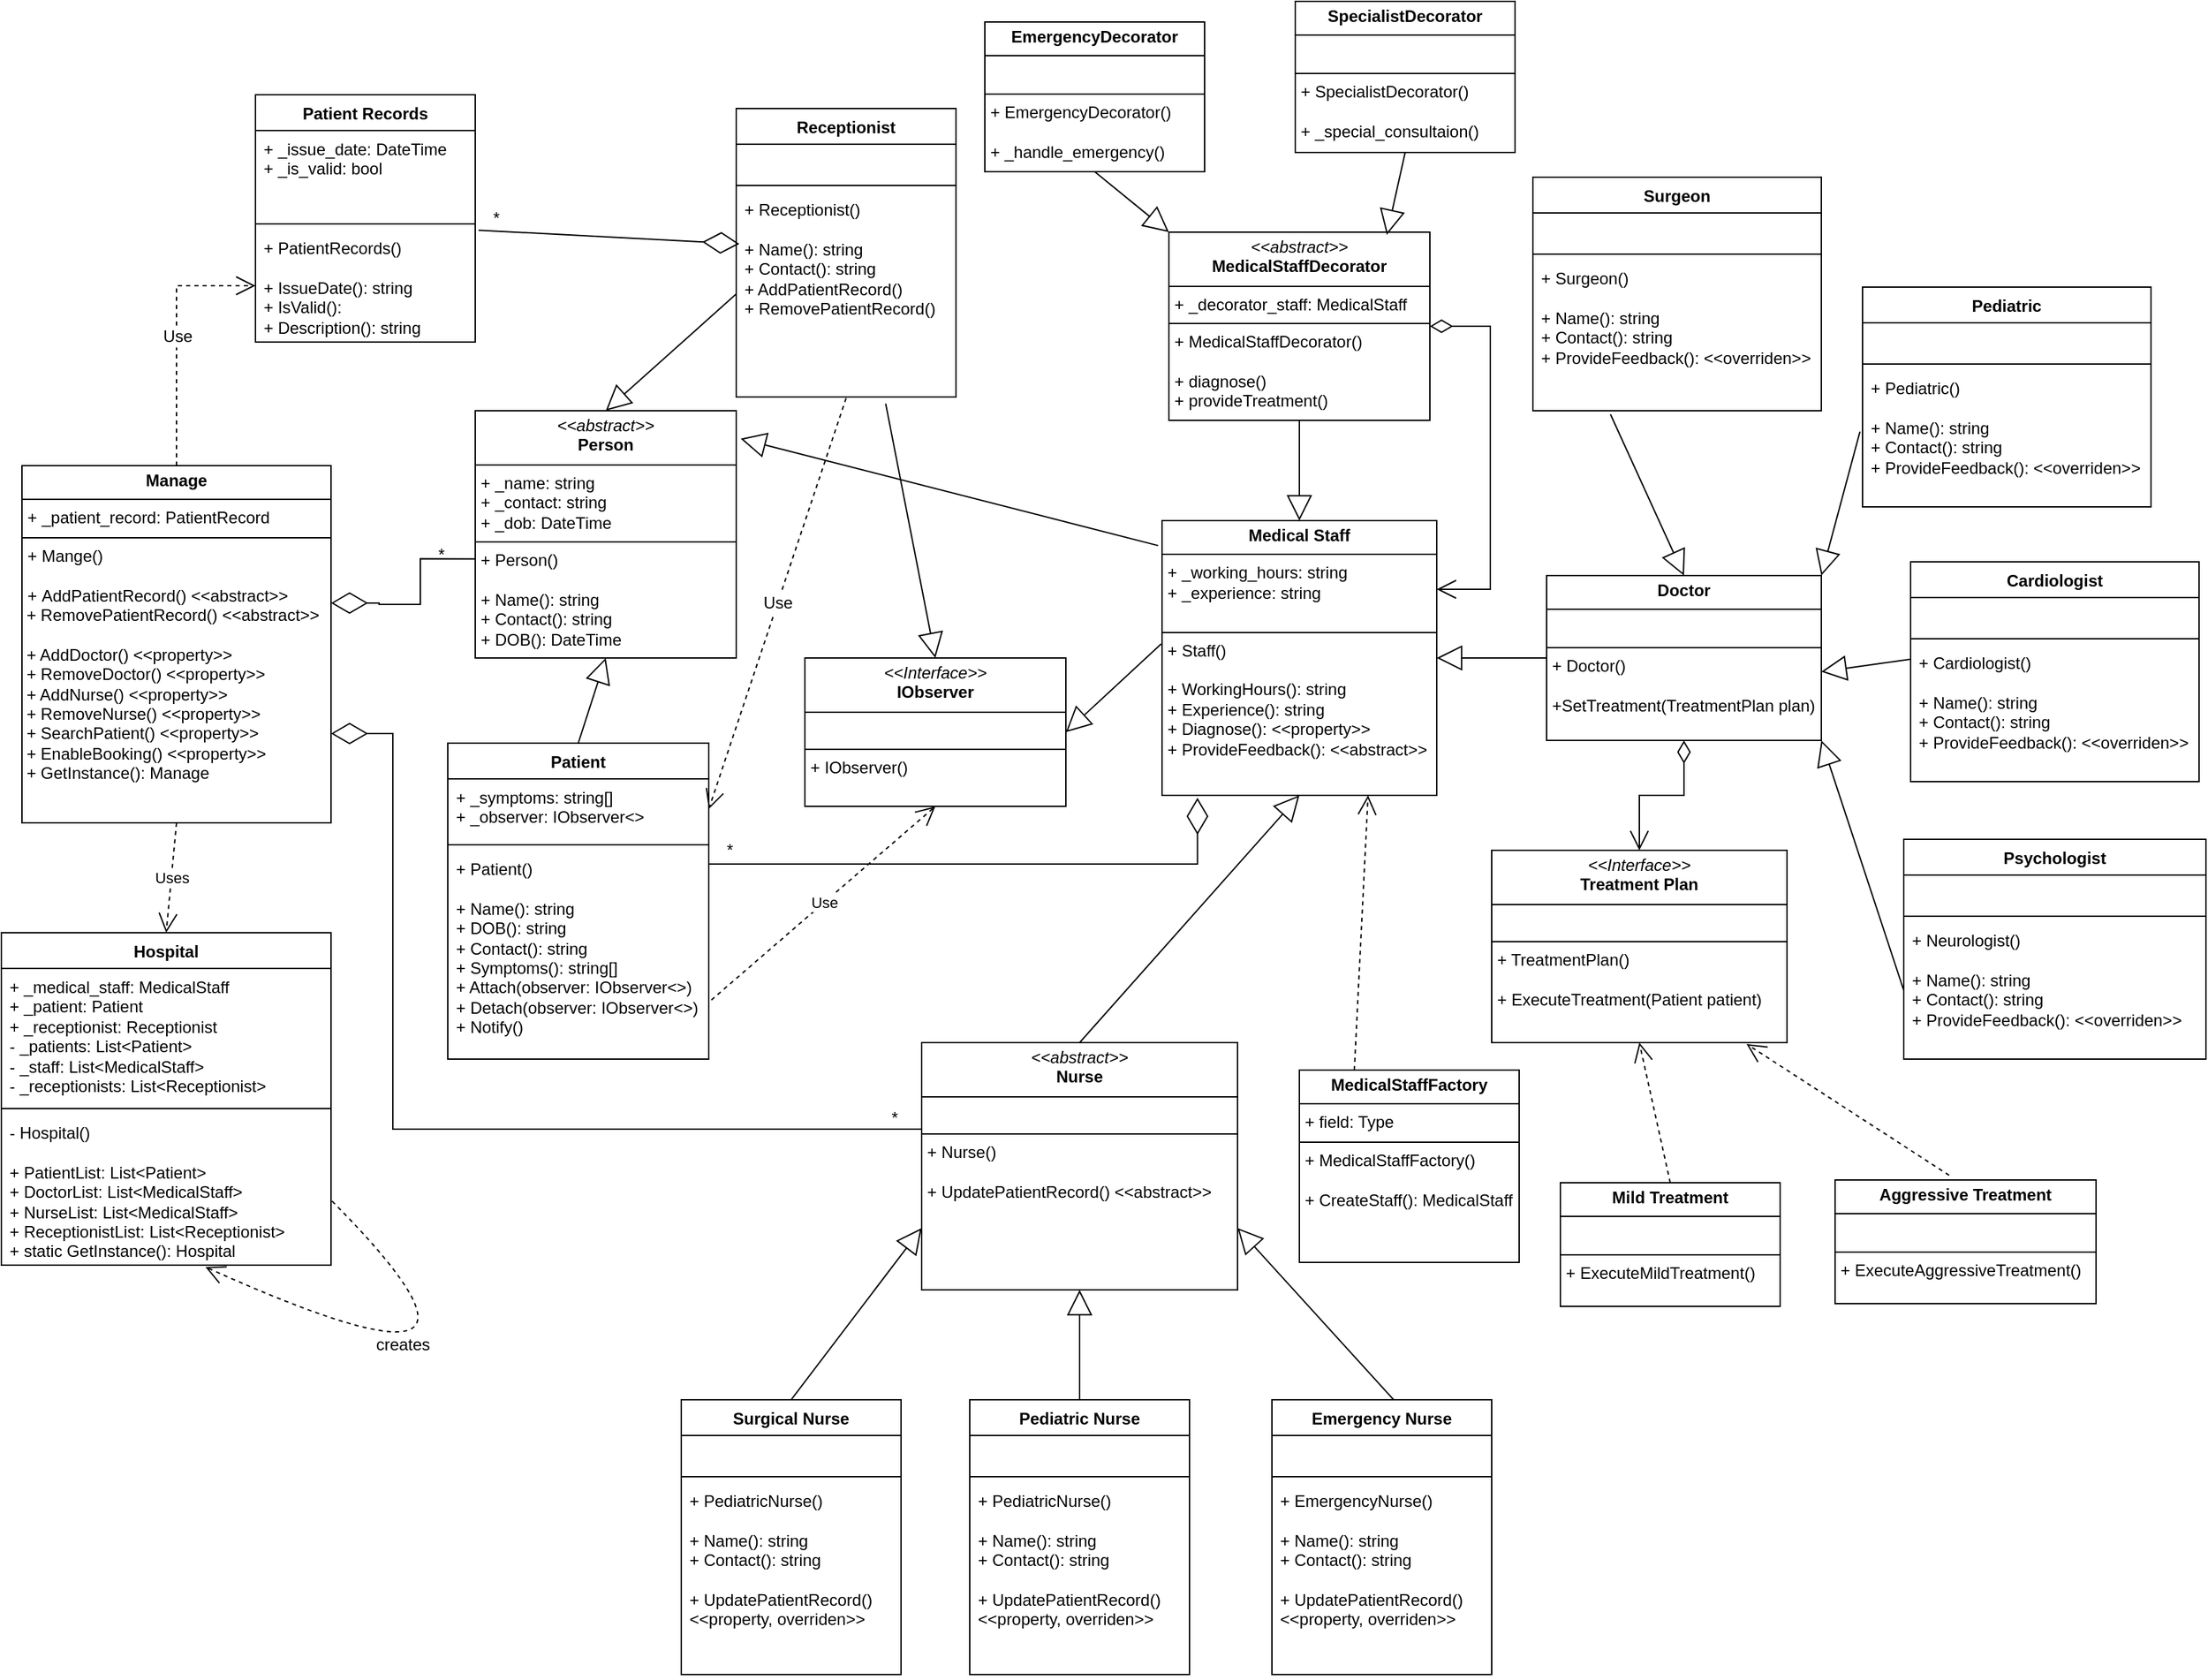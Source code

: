 <mxfile version="24.7.17">
  <diagram name="Page-1" id="SH4aOCs8AVV51hkEPGGO">
    <mxGraphModel dx="1244" dy="1713" grid="0" gridSize="10" guides="1" tooltips="1" connect="1" arrows="1" fold="1" page="0" pageScale="1" pageWidth="850" pageHeight="1100" math="0" shadow="0">
      <root>
        <mxCell id="0" />
        <mxCell id="1" parent="0" />
        <mxCell id="1B3UPVqHrWTE6xysACbM-1" value="Hospital&lt;div&gt;&lt;br&gt;&lt;/div&gt;" style="swimlane;fontStyle=1;align=center;verticalAlign=top;childLayout=stackLayout;horizontal=1;startSize=26;horizontalStack=0;resizeParent=1;resizeParentMax=0;resizeLast=0;collapsible=1;marginBottom=0;whiteSpace=wrap;html=1;" parent="1" vertex="1">
          <mxGeometry x="345" y="610" width="240" height="242" as="geometry" />
        </mxCell>
        <mxCell id="1B3UPVqHrWTE6xysACbM-2" value="+ _medical_staff: MedicalStaff&lt;div&gt;+ _patient: Patient&lt;/div&gt;&lt;div&gt;+ _receptionist: Receptionist&lt;/div&gt;&lt;div&gt;- _patients: List&amp;lt;Patient&amp;gt;&lt;/div&gt;&lt;div&gt;- _staff: List&amp;lt;MedicalStaff&amp;gt;&lt;/div&gt;&lt;div&gt;- _receptionists: List&amp;lt;Receptionist&amp;gt;&lt;/div&gt;" style="text;strokeColor=none;fillColor=none;align=left;verticalAlign=top;spacingLeft=4;spacingRight=4;overflow=hidden;rotatable=0;points=[[0,0.5],[1,0.5]];portConstraint=eastwest;whiteSpace=wrap;html=1;" parent="1B3UPVqHrWTE6xysACbM-1" vertex="1">
          <mxGeometry y="26" width="240" height="98" as="geometry" />
        </mxCell>
        <mxCell id="1B3UPVqHrWTE6xysACbM-3" value="" style="line;strokeWidth=1;fillColor=none;align=left;verticalAlign=middle;spacingTop=-1;spacingLeft=3;spacingRight=3;rotatable=0;labelPosition=right;points=[];portConstraint=eastwest;strokeColor=inherit;" parent="1B3UPVqHrWTE6xysACbM-1" vertex="1">
          <mxGeometry y="124" width="240" height="8" as="geometry" />
        </mxCell>
        <mxCell id="1B3UPVqHrWTE6xysACbM-4" value="- Hospital()&lt;div&gt;&lt;br&gt;&lt;/div&gt;&lt;div&gt;+ PatientList: List&amp;lt;Patient&amp;gt;&lt;/div&gt;&lt;div&gt;+ DoctorList: List&amp;lt;&lt;span style=&quot;background-color: initial;&quot;&gt;MedicalStaff&lt;/span&gt;&lt;span style=&quot;background-color: initial;&quot;&gt;&amp;gt;&lt;/span&gt;&lt;/div&gt;&lt;div&gt;+ NurseList: List&amp;lt;&lt;span style=&quot;background-color: initial;&quot;&gt;MedicalStaff&lt;/span&gt;&lt;span style=&quot;background-color: initial;&quot;&gt;&amp;gt;&lt;/span&gt;&lt;/div&gt;&lt;div&gt;+ ReceptionistList: List&amp;lt;Receptionist&amp;gt;&lt;/div&gt;&lt;div&gt;+ static GetInstance(): Hospital&lt;/div&gt;&lt;div&gt;&lt;br&gt;&lt;/div&gt;" style="text;strokeColor=none;fillColor=none;align=left;verticalAlign=top;spacingLeft=4;spacingRight=4;overflow=hidden;rotatable=0;points=[[0,0.5],[1,0.5]];portConstraint=eastwest;whiteSpace=wrap;html=1;" parent="1B3UPVqHrWTE6xysACbM-1" vertex="1">
          <mxGeometry y="132" width="240" height="110" as="geometry" />
        </mxCell>
        <mxCell id="Q2a9u5xCZ53VrSGlW7ZZ-12" value="" style="endArrow=open;endSize=12;dashed=1;html=1;rounded=0;exitX=1.003;exitY=0.576;exitDx=0;exitDy=0;exitPerimeter=0;entryX=0.619;entryY=1.012;entryDx=0;entryDy=0;entryPerimeter=0;edgeStyle=orthogonalEdgeStyle;curved=1;" edge="1" parent="1B3UPVqHrWTE6xysACbM-1" source="1B3UPVqHrWTE6xysACbM-4" target="1B3UPVqHrWTE6xysACbM-4">
          <mxGeometry width="160" relative="1" as="geometry">
            <mxPoint x="147" y="140" as="sourcePoint" />
            <mxPoint x="307" y="140" as="targetPoint" />
            <Array as="points">
              <mxPoint x="401" y="357" />
            </Array>
          </mxGeometry>
        </mxCell>
        <mxCell id="1B3UPVqHrWTE6xysACbM-5" value="Patient" style="swimlane;fontStyle=1;align=center;verticalAlign=top;childLayout=stackLayout;horizontal=1;startSize=26;horizontalStack=0;resizeParent=1;resizeParentMax=0;resizeLast=0;collapsible=1;marginBottom=0;whiteSpace=wrap;html=1;" parent="1" vertex="1">
          <mxGeometry x="670" y="472" width="190" height="230" as="geometry" />
        </mxCell>
        <mxCell id="1B3UPVqHrWTE6xysACbM-6" value="+ _symptoms: string[]&lt;div&gt;+ _observer: IObserver&amp;lt;&amp;gt;&lt;/div&gt;" style="text;strokeColor=none;fillColor=none;align=left;verticalAlign=top;spacingLeft=4;spacingRight=4;overflow=hidden;rotatable=0;points=[[0,0.5],[1,0.5]];portConstraint=eastwest;whiteSpace=wrap;html=1;" parent="1B3UPVqHrWTE6xysACbM-5" vertex="1">
          <mxGeometry y="26" width="190" height="44" as="geometry" />
        </mxCell>
        <mxCell id="1B3UPVqHrWTE6xysACbM-7" value="" style="line;strokeWidth=1;fillColor=none;align=left;verticalAlign=middle;spacingTop=-1;spacingLeft=3;spacingRight=3;rotatable=0;labelPosition=right;points=[];portConstraint=eastwest;strokeColor=inherit;" parent="1B3UPVqHrWTE6xysACbM-5" vertex="1">
          <mxGeometry y="70" width="190" height="8" as="geometry" />
        </mxCell>
        <mxCell id="1B3UPVqHrWTE6xysACbM-8" value="+ Patient()&lt;div&gt;&lt;br&gt;&lt;/div&gt;&lt;div&gt;+ Name(): string&lt;/div&gt;&lt;div&gt;+ DOB(): string&lt;/div&gt;&lt;div&gt;+ Contact(): string&lt;/div&gt;&lt;div&gt;+ Symptoms(): string[]&lt;/div&gt;&lt;div&gt;+ Attach(observer: IObserver&amp;lt;&amp;gt;)&lt;/div&gt;&lt;div&gt;+ Detach(observer: IObserver&amp;lt;&amp;gt;)&lt;/div&gt;&lt;div&gt;+ Notify()&lt;/div&gt;" style="text;strokeColor=none;fillColor=none;align=left;verticalAlign=top;spacingLeft=4;spacingRight=4;overflow=hidden;rotatable=0;points=[[0,0.5],[1,0.5]];portConstraint=eastwest;whiteSpace=wrap;html=1;" parent="1B3UPVqHrWTE6xysACbM-5" vertex="1">
          <mxGeometry y="78" width="190" height="152" as="geometry" />
        </mxCell>
        <mxCell id="1B3UPVqHrWTE6xysACbM-9" value="Psychologist" style="swimlane;fontStyle=1;align=center;verticalAlign=top;childLayout=stackLayout;horizontal=1;startSize=26;horizontalStack=0;resizeParent=1;resizeParentMax=0;resizeLast=0;collapsible=1;marginBottom=0;whiteSpace=wrap;html=1;" parent="1" vertex="1">
          <mxGeometry x="1730" y="542" width="220" height="160" as="geometry" />
        </mxCell>
        <mxCell id="1B3UPVqHrWTE6xysACbM-10" value="&amp;nbsp;" style="text;strokeColor=none;fillColor=none;align=left;verticalAlign=top;spacingLeft=4;spacingRight=4;overflow=hidden;rotatable=0;points=[[0,0.5],[1,0.5]];portConstraint=eastwest;whiteSpace=wrap;html=1;" parent="1B3UPVqHrWTE6xysACbM-9" vertex="1">
          <mxGeometry y="26" width="220" height="26" as="geometry" />
        </mxCell>
        <mxCell id="1B3UPVqHrWTE6xysACbM-11" value="" style="line;strokeWidth=1;fillColor=none;align=left;verticalAlign=middle;spacingTop=-1;spacingLeft=3;spacingRight=3;rotatable=0;labelPosition=right;points=[];portConstraint=eastwest;strokeColor=inherit;" parent="1B3UPVqHrWTE6xysACbM-9" vertex="1">
          <mxGeometry y="52" width="220" height="8" as="geometry" />
        </mxCell>
        <mxCell id="1B3UPVqHrWTE6xysACbM-12" value="+ Neurologist()&lt;div&gt;&lt;br&gt;&lt;div&gt;+ Name(): string&lt;/div&gt;&lt;div&gt;+ Contact(): string&lt;/div&gt;&lt;div&gt;&lt;div&gt;&lt;span style=&quot;background-color: initial;&quot;&gt;+ ProvideFeedback(): &amp;lt;&amp;lt;overriden&amp;gt;&amp;gt;&lt;/span&gt;&lt;/div&gt;&lt;/div&gt;&lt;/div&gt;" style="text;strokeColor=none;fillColor=none;align=left;verticalAlign=top;spacingLeft=4;spacingRight=4;overflow=hidden;rotatable=0;points=[[0,0.5],[1,0.5]];portConstraint=eastwest;whiteSpace=wrap;html=1;" parent="1B3UPVqHrWTE6xysACbM-9" vertex="1">
          <mxGeometry y="60" width="220" height="100" as="geometry" />
        </mxCell>
        <mxCell id="1B3UPVqHrWTE6xysACbM-13" value="Surgeon" style="swimlane;fontStyle=1;align=center;verticalAlign=top;childLayout=stackLayout;horizontal=1;startSize=26;horizontalStack=0;resizeParent=1;resizeParentMax=0;resizeLast=0;collapsible=1;marginBottom=0;whiteSpace=wrap;html=1;" parent="1" vertex="1">
          <mxGeometry x="1460" y="60" width="210" height="170" as="geometry" />
        </mxCell>
        <mxCell id="1B3UPVqHrWTE6xysACbM-14" value="&amp;nbsp;" style="text;strokeColor=none;fillColor=none;align=left;verticalAlign=top;spacingLeft=4;spacingRight=4;overflow=hidden;rotatable=0;points=[[0,0.5],[1,0.5]];portConstraint=eastwest;whiteSpace=wrap;html=1;" parent="1B3UPVqHrWTE6xysACbM-13" vertex="1">
          <mxGeometry y="26" width="210" height="26" as="geometry" />
        </mxCell>
        <mxCell id="1B3UPVqHrWTE6xysACbM-15" value="" style="line;strokeWidth=1;fillColor=none;align=left;verticalAlign=middle;spacingTop=-1;spacingLeft=3;spacingRight=3;rotatable=0;labelPosition=right;points=[];portConstraint=eastwest;strokeColor=inherit;" parent="1B3UPVqHrWTE6xysACbM-13" vertex="1">
          <mxGeometry y="52" width="210" height="8" as="geometry" />
        </mxCell>
        <mxCell id="1B3UPVqHrWTE6xysACbM-16" value="+ Surgeon()&lt;div&gt;&lt;br&gt;&lt;div&gt;+ Name(): string&lt;/div&gt;&lt;div&gt;+ Contact(): string&lt;/div&gt;&lt;div&gt;&lt;span style=&quot;background-color: initial;&quot;&gt;+ ProvideFeedback(): &amp;lt;&amp;lt;overriden&amp;gt;&amp;gt;&lt;/span&gt;&lt;br&gt;&lt;/div&gt;&lt;/div&gt;" style="text;strokeColor=none;fillColor=none;align=left;verticalAlign=top;spacingLeft=4;spacingRight=4;overflow=hidden;rotatable=0;points=[[0,0.5],[1,0.5]];portConstraint=eastwest;whiteSpace=wrap;html=1;" parent="1B3UPVqHrWTE6xysACbM-13" vertex="1">
          <mxGeometry y="60" width="210" height="110" as="geometry" />
        </mxCell>
        <mxCell id="1B3UPVqHrWTE6xysACbM-17" value="Surgical Nurse" style="swimlane;fontStyle=1;align=center;verticalAlign=top;childLayout=stackLayout;horizontal=1;startSize=26;horizontalStack=0;resizeParent=1;resizeParentMax=0;resizeLast=0;collapsible=1;marginBottom=0;whiteSpace=wrap;html=1;" parent="1" vertex="1">
          <mxGeometry x="840" y="950" width="160" height="200" as="geometry" />
        </mxCell>
        <mxCell id="1B3UPVqHrWTE6xysACbM-18" value="&amp;nbsp;" style="text;strokeColor=none;fillColor=none;align=left;verticalAlign=top;spacingLeft=4;spacingRight=4;overflow=hidden;rotatable=0;points=[[0,0.5],[1,0.5]];portConstraint=eastwest;whiteSpace=wrap;html=1;" parent="1B3UPVqHrWTE6xysACbM-17" vertex="1">
          <mxGeometry y="26" width="160" height="26" as="geometry" />
        </mxCell>
        <mxCell id="1B3UPVqHrWTE6xysACbM-19" value="" style="line;strokeWidth=1;fillColor=none;align=left;verticalAlign=middle;spacingTop=-1;spacingLeft=3;spacingRight=3;rotatable=0;labelPosition=right;points=[];portConstraint=eastwest;strokeColor=inherit;" parent="1B3UPVqHrWTE6xysACbM-17" vertex="1">
          <mxGeometry y="52" width="160" height="8" as="geometry" />
        </mxCell>
        <mxCell id="1B3UPVqHrWTE6xysACbM-20" value="+ PediatricNurse()&lt;div&gt;&lt;br&gt;&lt;/div&gt;&lt;div&gt;+ Name(): string&lt;/div&gt;&lt;div&gt;+ Contact(): string&lt;/div&gt;&lt;div&gt;&lt;br&gt;&lt;/div&gt;&lt;div&gt;&lt;span style=&quot;background-color: initial;&quot;&gt;+ UpdatePatientRecord() &amp;lt;&amp;lt;property, overriden&amp;gt;&amp;gt;&lt;/span&gt;&lt;/div&gt;" style="text;strokeColor=none;fillColor=none;align=left;verticalAlign=top;spacingLeft=4;spacingRight=4;overflow=hidden;rotatable=0;points=[[0,0.5],[1,0.5]];portConstraint=eastwest;whiteSpace=wrap;html=1;" parent="1B3UPVqHrWTE6xysACbM-17" vertex="1">
          <mxGeometry y="60" width="160" height="140" as="geometry" />
        </mxCell>
        <mxCell id="1B3UPVqHrWTE6xysACbM-21" value="Pediatric Nurse" style="swimlane;fontStyle=1;align=center;verticalAlign=top;childLayout=stackLayout;horizontal=1;startSize=26;horizontalStack=0;resizeParent=1;resizeParentMax=0;resizeLast=0;collapsible=1;marginBottom=0;whiteSpace=wrap;html=1;" parent="1" vertex="1">
          <mxGeometry x="1050" y="950" width="160" height="200" as="geometry" />
        </mxCell>
        <mxCell id="1B3UPVqHrWTE6xysACbM-22" value="&amp;nbsp;" style="text;strokeColor=none;fillColor=none;align=left;verticalAlign=top;spacingLeft=4;spacingRight=4;overflow=hidden;rotatable=0;points=[[0,0.5],[1,0.5]];portConstraint=eastwest;whiteSpace=wrap;html=1;" parent="1B3UPVqHrWTE6xysACbM-21" vertex="1">
          <mxGeometry y="26" width="160" height="26" as="geometry" />
        </mxCell>
        <mxCell id="1B3UPVqHrWTE6xysACbM-23" value="" style="line;strokeWidth=1;fillColor=none;align=left;verticalAlign=middle;spacingTop=-1;spacingLeft=3;spacingRight=3;rotatable=0;labelPosition=right;points=[];portConstraint=eastwest;strokeColor=inherit;" parent="1B3UPVqHrWTE6xysACbM-21" vertex="1">
          <mxGeometry y="52" width="160" height="8" as="geometry" />
        </mxCell>
        <mxCell id="1B3UPVqHrWTE6xysACbM-24" value="+ PediatricNurse()&lt;div&gt;&lt;br&gt;&lt;/div&gt;&lt;div&gt;+ Name(): string&lt;/div&gt;&lt;div&gt;+ Contact(): string&lt;/div&gt;&lt;div&gt;&lt;br&gt;&lt;/div&gt;&lt;div&gt;+ UpdatePatientRecord()&lt;/div&gt;&lt;div&gt;&amp;lt;&amp;lt;property&lt;span style=&quot;background-color: initial;&quot;&gt;, overriden&lt;/span&gt;&lt;span style=&quot;background-color: initial;&quot;&gt;&amp;gt;&amp;gt;&lt;/span&gt;&lt;/div&gt;" style="text;strokeColor=none;fillColor=none;align=left;verticalAlign=top;spacingLeft=4;spacingRight=4;overflow=hidden;rotatable=0;points=[[0,0.5],[1,0.5]];portConstraint=eastwest;whiteSpace=wrap;html=1;" parent="1B3UPVqHrWTE6xysACbM-21" vertex="1">
          <mxGeometry y="60" width="160" height="140" as="geometry" />
        </mxCell>
        <mxCell id="1B3UPVqHrWTE6xysACbM-25" value="Cardiologist" style="swimlane;fontStyle=1;align=center;verticalAlign=top;childLayout=stackLayout;horizontal=1;startSize=26;horizontalStack=0;resizeParent=1;resizeParentMax=0;resizeLast=0;collapsible=1;marginBottom=0;whiteSpace=wrap;html=1;" parent="1" vertex="1">
          <mxGeometry x="1735" y="340" width="210" height="160" as="geometry" />
        </mxCell>
        <mxCell id="1B3UPVqHrWTE6xysACbM-26" value="&amp;nbsp;" style="text;strokeColor=none;fillColor=none;align=left;verticalAlign=top;spacingLeft=4;spacingRight=4;overflow=hidden;rotatable=0;points=[[0,0.5],[1,0.5]];portConstraint=eastwest;whiteSpace=wrap;html=1;" parent="1B3UPVqHrWTE6xysACbM-25" vertex="1">
          <mxGeometry y="26" width="210" height="26" as="geometry" />
        </mxCell>
        <mxCell id="1B3UPVqHrWTE6xysACbM-27" value="" style="line;strokeWidth=1;fillColor=none;align=left;verticalAlign=middle;spacingTop=-1;spacingLeft=3;spacingRight=3;rotatable=0;labelPosition=right;points=[];portConstraint=eastwest;strokeColor=inherit;" parent="1B3UPVqHrWTE6xysACbM-25" vertex="1">
          <mxGeometry y="52" width="210" height="8" as="geometry" />
        </mxCell>
        <mxCell id="1B3UPVqHrWTE6xysACbM-28" value="+ Cardiologist()&lt;div&gt;&lt;br&gt;&lt;div&gt;+ Name(): string&lt;/div&gt;&lt;div&gt;+ Contact(): string&lt;/div&gt;&lt;div&gt;&lt;span style=&quot;background-color: initial;&quot;&gt;+ ProvideFeedback(): &amp;lt;&amp;lt;overriden&amp;gt;&amp;gt;&lt;/span&gt;&lt;br&gt;&lt;/div&gt;&lt;/div&gt;" style="text;strokeColor=none;fillColor=none;align=left;verticalAlign=top;spacingLeft=4;spacingRight=4;overflow=hidden;rotatable=0;points=[[0,0.5],[1,0.5]];portConstraint=eastwest;whiteSpace=wrap;html=1;" parent="1B3UPVqHrWTE6xysACbM-25" vertex="1">
          <mxGeometry y="60" width="210" height="100" as="geometry" />
        </mxCell>
        <mxCell id="1B3UPVqHrWTE6xysACbM-29" value="Receptionist" style="swimlane;fontStyle=1;align=center;verticalAlign=top;childLayout=stackLayout;horizontal=1;startSize=26;horizontalStack=0;resizeParent=1;resizeParentMax=0;resizeLast=0;collapsible=1;marginBottom=0;whiteSpace=wrap;html=1;" parent="1" vertex="1">
          <mxGeometry x="880" y="10" width="160" height="210" as="geometry" />
        </mxCell>
        <mxCell id="1B3UPVqHrWTE6xysACbM-30" value="&amp;nbsp;" style="text;strokeColor=none;fillColor=none;align=left;verticalAlign=top;spacingLeft=4;spacingRight=4;overflow=hidden;rotatable=0;points=[[0,0.5],[1,0.5]];portConstraint=eastwest;whiteSpace=wrap;html=1;" parent="1B3UPVqHrWTE6xysACbM-29" vertex="1">
          <mxGeometry y="26" width="160" height="26" as="geometry" />
        </mxCell>
        <mxCell id="1B3UPVqHrWTE6xysACbM-31" value="" style="line;strokeWidth=1;fillColor=none;align=left;verticalAlign=middle;spacingTop=-1;spacingLeft=3;spacingRight=3;rotatable=0;labelPosition=right;points=[];portConstraint=eastwest;strokeColor=inherit;" parent="1B3UPVqHrWTE6xysACbM-29" vertex="1">
          <mxGeometry y="52" width="160" height="8" as="geometry" />
        </mxCell>
        <mxCell id="1B3UPVqHrWTE6xysACbM-32" value="+ Receptionist()&lt;div&gt;&lt;br&gt;&lt;/div&gt;&lt;div&gt;+ Name(): string&lt;/div&gt;&lt;div&gt;+ Contact(): string&lt;/div&gt;&lt;div&gt;&lt;span style=&quot;background-color: initial;&quot;&gt;+ AddPatientRecord()&lt;/span&gt;&lt;br&gt;&lt;/div&gt;&lt;div&gt;+ RemovePatientRecord()&lt;/div&gt;" style="text;strokeColor=none;fillColor=none;align=left;verticalAlign=top;spacingLeft=4;spacingRight=4;overflow=hidden;rotatable=0;points=[[0,0.5],[1,0.5]];portConstraint=eastwest;whiteSpace=wrap;html=1;" parent="1B3UPVqHrWTE6xysACbM-29" vertex="1">
          <mxGeometry y="60" width="160" height="150" as="geometry" />
        </mxCell>
        <mxCell id="1B3UPVqHrWTE6xysACbM-33" value="Pediatric" style="swimlane;fontStyle=1;align=center;verticalAlign=top;childLayout=stackLayout;horizontal=1;startSize=26;horizontalStack=0;resizeParent=1;resizeParentMax=0;resizeLast=0;collapsible=1;marginBottom=0;whiteSpace=wrap;html=1;" parent="1" vertex="1">
          <mxGeometry x="1700" y="140" width="210" height="160" as="geometry" />
        </mxCell>
        <mxCell id="1B3UPVqHrWTE6xysACbM-34" value="&amp;nbsp;" style="text;strokeColor=none;fillColor=none;align=left;verticalAlign=top;spacingLeft=4;spacingRight=4;overflow=hidden;rotatable=0;points=[[0,0.5],[1,0.5]];portConstraint=eastwest;whiteSpace=wrap;html=1;" parent="1B3UPVqHrWTE6xysACbM-33" vertex="1">
          <mxGeometry y="26" width="210" height="26" as="geometry" />
        </mxCell>
        <mxCell id="1B3UPVqHrWTE6xysACbM-35" value="" style="line;strokeWidth=1;fillColor=none;align=left;verticalAlign=middle;spacingTop=-1;spacingLeft=3;spacingRight=3;rotatable=0;labelPosition=right;points=[];portConstraint=eastwest;strokeColor=inherit;" parent="1B3UPVqHrWTE6xysACbM-33" vertex="1">
          <mxGeometry y="52" width="210" height="8" as="geometry" />
        </mxCell>
        <mxCell id="1B3UPVqHrWTE6xysACbM-36" value="+ Pediatric()&lt;div&gt;&lt;br&gt;&lt;div&gt;+ Name(): string&lt;/div&gt;&lt;div&gt;+ Contact(): string&lt;/div&gt;&lt;div&gt;&lt;div&gt;&lt;span style=&quot;background-color: initial;&quot;&gt;+ ProvideFeedback(): &amp;lt;&amp;lt;overriden&amp;gt;&amp;gt;&lt;/span&gt;&lt;br&gt;&lt;/div&gt;&lt;/div&gt;&lt;/div&gt;" style="text;strokeColor=none;fillColor=none;align=left;verticalAlign=top;spacingLeft=4;spacingRight=4;overflow=hidden;rotatable=0;points=[[0,0.5],[1,0.5]];portConstraint=eastwest;whiteSpace=wrap;html=1;" parent="1B3UPVqHrWTE6xysACbM-33" vertex="1">
          <mxGeometry y="60" width="210" height="100" as="geometry" />
        </mxCell>
        <mxCell id="1B3UPVqHrWTE6xysACbM-37" value="Patient Records" style="swimlane;fontStyle=1;align=center;verticalAlign=top;childLayout=stackLayout;horizontal=1;startSize=26;horizontalStack=0;resizeParent=1;resizeParentMax=0;resizeLast=0;collapsible=1;marginBottom=0;whiteSpace=wrap;html=1;" parent="1" vertex="1">
          <mxGeometry x="530" width="160" height="180" as="geometry" />
        </mxCell>
        <mxCell id="1B3UPVqHrWTE6xysACbM-38" value="+ _issue_date: DateTime&lt;div&gt;+ _is_valid: bool&lt;/div&gt;" style="text;strokeColor=none;fillColor=none;align=left;verticalAlign=top;spacingLeft=4;spacingRight=4;overflow=hidden;rotatable=0;points=[[0,0.5],[1,0.5]];portConstraint=eastwest;whiteSpace=wrap;html=1;" parent="1B3UPVqHrWTE6xysACbM-37" vertex="1">
          <mxGeometry y="26" width="160" height="64" as="geometry" />
        </mxCell>
        <mxCell id="1B3UPVqHrWTE6xysACbM-39" value="" style="line;strokeWidth=1;fillColor=none;align=left;verticalAlign=middle;spacingTop=-1;spacingLeft=3;spacingRight=3;rotatable=0;labelPosition=right;points=[];portConstraint=eastwest;strokeColor=inherit;" parent="1B3UPVqHrWTE6xysACbM-37" vertex="1">
          <mxGeometry y="90" width="160" height="8" as="geometry" />
        </mxCell>
        <mxCell id="1B3UPVqHrWTE6xysACbM-40" value="+ PatientRecords()&lt;div&gt;&lt;br&gt;&lt;div&gt;+ IssueDate(): string&lt;/div&gt;&lt;div&gt;+ IsValid():&lt;/div&gt;&lt;div&gt;+ Description(): string&lt;/div&gt;&lt;/div&gt;" style="text;strokeColor=none;fillColor=none;align=left;verticalAlign=top;spacingLeft=4;spacingRight=4;overflow=hidden;rotatable=0;points=[[0,0.5],[1,0.5]];portConstraint=eastwest;whiteSpace=wrap;html=1;" parent="1B3UPVqHrWTE6xysACbM-37" vertex="1">
          <mxGeometry y="98" width="160" height="82" as="geometry" />
        </mxCell>
        <mxCell id="1B3UPVqHrWTE6xysACbM-41" value="Emergency Nurse" style="swimlane;fontStyle=1;align=center;verticalAlign=top;childLayout=stackLayout;horizontal=1;startSize=26;horizontalStack=0;resizeParent=1;resizeParentMax=0;resizeLast=0;collapsible=1;marginBottom=0;whiteSpace=wrap;html=1;" parent="1" vertex="1">
          <mxGeometry x="1270" y="950" width="160" height="200" as="geometry" />
        </mxCell>
        <mxCell id="1B3UPVqHrWTE6xysACbM-42" value="&amp;nbsp;" style="text;strokeColor=none;fillColor=none;align=left;verticalAlign=top;spacingLeft=4;spacingRight=4;overflow=hidden;rotatable=0;points=[[0,0.5],[1,0.5]];portConstraint=eastwest;whiteSpace=wrap;html=1;" parent="1B3UPVqHrWTE6xysACbM-41" vertex="1">
          <mxGeometry y="26" width="160" height="26" as="geometry" />
        </mxCell>
        <mxCell id="1B3UPVqHrWTE6xysACbM-43" value="" style="line;strokeWidth=1;fillColor=none;align=left;verticalAlign=middle;spacingTop=-1;spacingLeft=3;spacingRight=3;rotatable=0;labelPosition=right;points=[];portConstraint=eastwest;strokeColor=inherit;" parent="1B3UPVqHrWTE6xysACbM-41" vertex="1">
          <mxGeometry y="52" width="160" height="8" as="geometry" />
        </mxCell>
        <mxCell id="1B3UPVqHrWTE6xysACbM-44" value="+ EmergencyNurse()&lt;div&gt;&lt;br&gt;&lt;/div&gt;&lt;div&gt;+ Name(): string&lt;/div&gt;&lt;div&gt;+ Contact(): string&lt;/div&gt;&lt;div&gt;&lt;br&gt;&lt;/div&gt;&lt;div&gt;+ UpdatePatientRecord()&lt;/div&gt;&lt;div&gt;&amp;lt;&amp;lt;property&lt;span style=&quot;background-color: initial;&quot;&gt;, overriden&lt;/span&gt;&lt;span style=&quot;background-color: initial;&quot;&gt;&amp;gt;&amp;gt;&lt;/span&gt;&lt;/div&gt;" style="text;strokeColor=none;fillColor=none;align=left;verticalAlign=top;spacingLeft=4;spacingRight=4;overflow=hidden;rotatable=0;points=[[0,0.5],[1,0.5]];portConstraint=eastwest;whiteSpace=wrap;html=1;" parent="1B3UPVqHrWTE6xysACbM-41" vertex="1">
          <mxGeometry y="60" width="160" height="140" as="geometry" />
        </mxCell>
        <mxCell id="1B3UPVqHrWTE6xysACbM-45" value="" style="endArrow=block;endSize=16;endFill=0;html=1;rounded=0;entryX=0;entryY=0.75;entryDx=0;entryDy=0;exitX=0.5;exitY=0;exitDx=0;exitDy=0;" parent="1" source="1B3UPVqHrWTE6xysACbM-17" target="1B3UPVqHrWTE6xysACbM-48" edge="1">
          <mxGeometry x="-0.143" y="-50" width="160" relative="1" as="geometry">
            <mxPoint x="699.41" y="893" as="sourcePoint" />
            <mxPoint x="830" y="780" as="targetPoint" />
            <mxPoint y="-1" as="offset" />
          </mxGeometry>
        </mxCell>
        <mxCell id="1B3UPVqHrWTE6xysACbM-46" value="" style="endArrow=block;endSize=16;endFill=0;html=1;rounded=0;entryX=0.5;entryY=1;entryDx=0;entryDy=0;exitX=0.5;exitY=0;exitDx=0;exitDy=0;" parent="1" source="1B3UPVqHrWTE6xysACbM-21" target="1B3UPVqHrWTE6xysACbM-48" edge="1">
          <mxGeometry width="160" relative="1" as="geometry">
            <mxPoint x="910" y="900" as="sourcePoint" />
            <mxPoint x="915" y="814.004" as="targetPoint" />
          </mxGeometry>
        </mxCell>
        <mxCell id="1B3UPVqHrWTE6xysACbM-47" value="" style="endArrow=block;endSize=16;endFill=0;html=1;rounded=0;entryX=1;entryY=0.75;entryDx=0;entryDy=0;exitX=0.554;exitY=0;exitDx=0;exitDy=0;exitPerimeter=0;" parent="1" source="1B3UPVqHrWTE6xysACbM-41" target="1B3UPVqHrWTE6xysACbM-48" edge="1">
          <mxGeometry width="160" relative="1" as="geometry">
            <mxPoint x="1129.41" y="906" as="sourcePoint" />
            <mxPoint x="1000" y="797" as="targetPoint" />
          </mxGeometry>
        </mxCell>
        <mxCell id="1B3UPVqHrWTE6xysACbM-48" value="&lt;p style=&quot;margin:0px;margin-top:4px;text-align:center;&quot;&gt;&lt;i&gt;&amp;lt;&amp;lt;abstract&amp;gt;&amp;gt;&lt;/i&gt;&lt;br&gt;&lt;b&gt;Nurse&lt;/b&gt;&lt;/p&gt;&lt;hr size=&quot;1&quot; style=&quot;border-style:solid;&quot;&gt;&lt;p style=&quot;margin:0px;margin-left:4px;&quot;&gt;&amp;nbsp;&lt;/p&gt;&lt;hr size=&quot;1&quot; style=&quot;border-style:solid;&quot;&gt;&lt;p style=&quot;margin:0px;margin-left:4px;&quot;&gt;+ Nurse()&lt;/p&gt;&lt;p style=&quot;margin:0px;margin-left:4px;&quot;&gt;&lt;br&gt;&lt;/p&gt;&lt;p style=&quot;margin:0px;margin-left:4px;&quot;&gt;+ UpdatePatientRecord() &amp;lt;&amp;lt;abstract&amp;gt;&amp;gt;&lt;/p&gt;&lt;p style=&quot;margin:0px;margin-left:4px;&quot;&gt;&lt;br&gt;&lt;/p&gt;" style="verticalAlign=top;align=left;overflow=fill;html=1;whiteSpace=wrap;" parent="1" vertex="1">
          <mxGeometry x="1015" y="690" width="230" height="180" as="geometry" />
        </mxCell>
        <mxCell id="1B3UPVqHrWTE6xysACbM-49" value="&lt;p style=&quot;margin:0px;margin-top:4px;text-align:center;&quot;&gt;&lt;b&gt;Manage&lt;/b&gt;&lt;/p&gt;&lt;hr size=&quot;1&quot; style=&quot;border-style:solid;&quot;&gt;&lt;p style=&quot;margin:0px;margin-left:4px;&quot;&gt;+ _patient_record: PatientRecord&lt;/p&gt;&lt;hr size=&quot;1&quot; style=&quot;border-style:solid;&quot;&gt;&lt;p style=&quot;margin:0px;margin-left:4px;&quot;&gt;+ Mange()&lt;/p&gt;&lt;p style=&quot;margin:0px;margin-left:4px;&quot;&gt;&lt;br&gt;&lt;/p&gt;&lt;p style=&quot;margin:0px;margin-left:4px;&quot;&gt;+&amp;nbsp;&lt;span style=&quot;background-color: initial;&quot;&gt;AddPatient&lt;/span&gt;&lt;span style=&quot;background-color: initial;&quot;&gt;Record&lt;/span&gt;&lt;span style=&quot;background-color: initial;&quot;&gt;() &amp;lt;&amp;lt;&lt;/span&gt;abstract&lt;span style=&quot;background-color: initial;&quot;&gt;&amp;gt;&amp;gt;&lt;/span&gt;&lt;/p&gt;&lt;div&gt;&amp;nbsp;+ RemovePatient&lt;span style=&quot;background-color: initial;&quot;&gt;Record&lt;/span&gt;&lt;span style=&quot;background-color: initial;&quot;&gt;()&amp;nbsp;&lt;/span&gt;&lt;span style=&quot;background-color: initial;&quot;&gt;&amp;lt;&amp;lt;&lt;/span&gt;abstract&lt;span style=&quot;background-color: initial;&quot;&gt;&amp;gt;&amp;gt;&lt;/span&gt;&lt;/div&gt;&lt;div&gt;&lt;div&gt;&lt;br&gt;&lt;/div&gt;&lt;/div&gt;&lt;div&gt;&amp;nbsp;+ AddDoctor()&amp;nbsp;&lt;span style=&quot;background-color: initial;&quot;&gt;&amp;lt;&amp;lt;property&amp;gt;&amp;gt;&lt;/span&gt;&lt;/div&gt;&lt;div&gt;&amp;nbsp;+ RemoveDoctor()&amp;nbsp;&lt;span style=&quot;background-color: initial;&quot;&gt;&amp;lt;&amp;lt;property&amp;gt;&amp;gt;&lt;/span&gt;&lt;/div&gt;&lt;div&gt;&amp;nbsp;+ AddNurse()&amp;nbsp;&lt;span style=&quot;background-color: initial;&quot;&gt;&amp;lt;&amp;lt;property&amp;gt;&amp;gt;&lt;/span&gt;&lt;/div&gt;&lt;div&gt;&amp;nbsp;+ RemoveNurse()&amp;nbsp;&lt;span style=&quot;background-color: initial;&quot;&gt;&amp;lt;&amp;lt;property&amp;gt;&amp;gt;&lt;/span&gt;&lt;/div&gt;&lt;div&gt;&amp;nbsp;+ SearchPatient()&amp;nbsp;&lt;span style=&quot;background-color: initial;&quot;&gt;&amp;lt;&amp;lt;property&amp;gt;&amp;gt;&lt;/span&gt;&lt;/div&gt;&lt;div&gt;&amp;nbsp;+ EnableBooking()&amp;nbsp;&lt;span style=&quot;background-color: initial;&quot;&gt;&amp;lt;&amp;lt;property&amp;gt;&amp;gt;&lt;/span&gt;&lt;/div&gt;&lt;div&gt;&amp;nbsp;+ GetInstance(): Manage&lt;/div&gt;" style="verticalAlign=top;align=left;overflow=fill;html=1;whiteSpace=wrap;" parent="1" vertex="1">
          <mxGeometry x="360" y="270" width="225" height="260" as="geometry" />
        </mxCell>
        <mxCell id="1B3UPVqHrWTE6xysACbM-50" value="&lt;p style=&quot;margin:0px;margin-top:4px;text-align:center;&quot;&gt;&lt;i&gt;&amp;lt;&amp;lt;abstract&amp;gt;&amp;gt;&lt;/i&gt;&lt;br&gt;&lt;b&gt;Person&lt;/b&gt;&lt;/p&gt;&lt;hr size=&quot;1&quot; style=&quot;border-style:solid;&quot;&gt;&lt;p style=&quot;margin:0px;margin-left:4px;&quot;&gt;+ _name: string&lt;/p&gt;&lt;p style=&quot;margin:0px;margin-left:4px;&quot;&gt;+ _contact: string&lt;/p&gt;&lt;p style=&quot;margin:0px;margin-left:4px;&quot;&gt;+ _dob: DateTime&lt;/p&gt;&lt;hr size=&quot;1&quot; style=&quot;border-style:solid;&quot;&gt;&lt;p style=&quot;margin:0px;margin-left:4px;&quot;&gt;+ Person()&lt;/p&gt;&lt;p style=&quot;margin:0px;margin-left:4px;&quot;&gt;&lt;br&gt;&lt;/p&gt;&lt;p style=&quot;margin:0px;margin-left:4px;&quot;&gt;+ Name(): string&lt;/p&gt;&lt;p style=&quot;margin:0px;margin-left:4px;&quot;&gt;+ Contact(): string&lt;/p&gt;&lt;p style=&quot;margin:0px;margin-left:4px;&quot;&gt;+ DOB(): DateTime&lt;/p&gt;" style="verticalAlign=top;align=left;overflow=fill;html=1;whiteSpace=wrap;" parent="1" vertex="1">
          <mxGeometry x="690" y="230" width="190" height="180" as="geometry" />
        </mxCell>
        <mxCell id="1B3UPVqHrWTE6xysACbM-51" value="&lt;p style=&quot;margin:0px;margin-top:4px;text-align:center;&quot;&gt;&lt;b&gt;Medical Staff&lt;/b&gt;&lt;/p&gt;&lt;hr size=&quot;1&quot; style=&quot;border-style:solid;&quot;&gt;&lt;p style=&quot;margin:0px;margin-left:4px;&quot;&gt;+ _working_hours: string&lt;/p&gt;&lt;p style=&quot;margin:0px;margin-left:4px;&quot;&gt;+ _experience: string&lt;/p&gt;&lt;p style=&quot;margin:0px;margin-left:4px;&quot;&gt;&lt;br&gt;&lt;/p&gt;&lt;hr size=&quot;1&quot; style=&quot;border-style:solid;&quot;&gt;&lt;p style=&quot;margin:0px;margin-left:4px;&quot;&gt;+ Staff()&lt;/p&gt;&lt;p style=&quot;margin:0px;margin-left:4px;&quot;&gt;&lt;br&gt;&lt;/p&gt;&lt;p style=&quot;margin:0px;margin-left:4px;&quot;&gt;+ WorkingHours(): string&lt;/p&gt;&lt;p style=&quot;margin:0px;margin-left:4px;&quot;&gt;+ Experience(): string&lt;/p&gt;&lt;p style=&quot;margin:0px;margin-left:4px;&quot;&gt;+ Diagnose(): &amp;lt;&amp;lt;property&amp;gt;&amp;gt;&lt;/p&gt;&lt;p style=&quot;margin:0px;margin-left:4px;&quot;&gt;+ ProvideFeedback(): &amp;lt;&amp;lt;abstract&amp;gt;&amp;gt;&lt;/p&gt;" style="verticalAlign=top;align=left;overflow=fill;html=1;whiteSpace=wrap;" parent="1" vertex="1">
          <mxGeometry x="1190" y="310" width="200" height="200" as="geometry" />
        </mxCell>
        <mxCell id="1B3UPVqHrWTE6xysACbM-52" value="" style="endArrow=block;endSize=16;endFill=0;html=1;rounded=0;exitX=0.269;exitY=1.024;exitDx=0;exitDy=0;exitPerimeter=0;entryX=0.5;entryY=0;entryDx=0;entryDy=0;" parent="1" source="1B3UPVqHrWTE6xysACbM-16" target="1B3UPVqHrWTE6xysACbM-77" edge="1">
          <mxGeometry width="160" relative="1" as="geometry">
            <mxPoint x="1010" y="250" as="sourcePoint" />
            <mxPoint x="1478.034" y="225" as="targetPoint" />
          </mxGeometry>
        </mxCell>
        <mxCell id="1B3UPVqHrWTE6xysACbM-53" value="" style="endArrow=block;endSize=16;endFill=0;html=1;rounded=0;exitX=-0.009;exitY=0.453;exitDx=0;exitDy=0;exitPerimeter=0;entryX=1;entryY=0;entryDx=0;entryDy=0;" parent="1" source="1B3UPVqHrWTE6xysACbM-36" target="1B3UPVqHrWTE6xysACbM-77" edge="1">
          <mxGeometry width="160" relative="1" as="geometry">
            <mxPoint x="1249" y="286" as="sourcePoint" />
            <mxPoint x="1600" y="300" as="targetPoint" />
          </mxGeometry>
        </mxCell>
        <mxCell id="1B3UPVqHrWTE6xysACbM-54" value="" style="endArrow=block;endSize=16;endFill=0;html=1;rounded=0;exitX=0.001;exitY=0.109;exitDx=0;exitDy=0;exitPerimeter=0;entryX=1;entryY=0.583;entryDx=0;entryDy=0;entryPerimeter=0;" parent="1" source="1B3UPVqHrWTE6xysACbM-28" target="1B3UPVqHrWTE6xysACbM-77" edge="1">
          <mxGeometry width="160" relative="1" as="geometry">
            <mxPoint x="1380" y="348.5" as="sourcePoint" />
            <mxPoint x="1570" y="450" as="targetPoint" />
          </mxGeometry>
        </mxCell>
        <mxCell id="1B3UPVqHrWTE6xysACbM-55" value="" style="endArrow=block;endSize=16;endFill=0;html=1;rounded=0;exitX=0;exitY=0.5;exitDx=0;exitDy=0;entryX=1;entryY=1;entryDx=0;entryDy=0;" parent="1" source="1B3UPVqHrWTE6xysACbM-12" target="1B3UPVqHrWTE6xysACbM-77" edge="1">
          <mxGeometry width="160" relative="1" as="geometry">
            <mxPoint x="1440" y="520" as="sourcePoint" />
            <mxPoint x="1580" y="580" as="targetPoint" />
          </mxGeometry>
        </mxCell>
        <mxCell id="1B3UPVqHrWTE6xysACbM-56" value="" style="endArrow=block;endSize=16;endFill=0;html=1;rounded=0;entryX=0.5;entryY=1;entryDx=0;entryDy=0;exitX=0.5;exitY=0;exitDx=0;exitDy=0;" parent="1" source="1B3UPVqHrWTE6xysACbM-5" target="1B3UPVqHrWTE6xysACbM-50" edge="1">
          <mxGeometry width="160" relative="1" as="geometry">
            <mxPoint x="819" y="239" as="sourcePoint" />
            <mxPoint x="740" y="241" as="targetPoint" />
          </mxGeometry>
        </mxCell>
        <mxCell id="1B3UPVqHrWTE6xysACbM-58" value="" style="endArrow=block;endSize=16;endFill=0;html=1;rounded=0;entryX=0.5;entryY=1;entryDx=0;entryDy=0;exitX=0.5;exitY=0;exitDx=0;exitDy=0;" parent="1" source="1B3UPVqHrWTE6xysACbM-48" target="1B3UPVqHrWTE6xysACbM-51" edge="1">
          <mxGeometry width="160" relative="1" as="geometry">
            <mxPoint x="680" y="520" as="sourcePoint" />
            <mxPoint x="840" y="520" as="targetPoint" />
          </mxGeometry>
        </mxCell>
        <mxCell id="1B3UPVqHrWTE6xysACbM-59" value="" style="endArrow=block;endSize=16;endFill=0;html=1;rounded=0;fontSize=12;curved=1;entryX=0.5;entryY=0;entryDx=0;entryDy=0;exitX=0;exitY=0.5;exitDx=0;exitDy=0;" parent="1" source="1B3UPVqHrWTE6xysACbM-32" target="1B3UPVqHrWTE6xysACbM-50" edge="1">
          <mxGeometry width="160" relative="1" as="geometry">
            <mxPoint x="630" y="150" as="sourcePoint" />
            <mxPoint x="790" y="150" as="targetPoint" />
          </mxGeometry>
        </mxCell>
        <mxCell id="1B3UPVqHrWTE6xysACbM-60" value="Use" style="endArrow=open;endSize=12;dashed=1;html=1;rounded=0;fontSize=12;curved=1;exitX=0.5;exitY=1.006;exitDx=0;exitDy=0;exitPerimeter=0;entryX=1;entryY=0.5;entryDx=0;entryDy=0;" parent="1" source="1B3UPVqHrWTE6xysACbM-32" target="1B3UPVqHrWTE6xysACbM-6" edge="1">
          <mxGeometry width="160" relative="1" as="geometry">
            <mxPoint x="710" y="340" as="sourcePoint" />
            <mxPoint x="900" y="510" as="targetPoint" />
          </mxGeometry>
        </mxCell>
        <mxCell id="1B3UPVqHrWTE6xysACbM-61" value="" style="endArrow=diamondThin;endFill=0;endSize=24;html=1;rounded=0;fontSize=12;entryX=1;entryY=0.75;entryDx=0;entryDy=0;exitX=0;exitY=0.5;exitDx=0;exitDy=0;edgeStyle=orthogonalEdgeStyle;" parent="1" source="1B3UPVqHrWTE6xysACbM-48" target="1B3UPVqHrWTE6xysACbM-49" edge="1">
          <mxGeometry width="160" relative="1" as="geometry">
            <mxPoint x="710" y="690" as="sourcePoint" />
            <mxPoint x="870" y="690" as="targetPoint" />
            <Array as="points">
              <mxPoint x="1015" y="753" />
              <mxPoint x="630" y="753" />
              <mxPoint x="630" y="465" />
            </Array>
          </mxGeometry>
        </mxCell>
        <mxCell id="1B3UPVqHrWTE6xysACbM-62" value="" style="endArrow=diamondThin;endFill=0;endSize=24;html=1;rounded=0;fontSize=12;entryX=1;entryY=0.75;entryDx=0;entryDy=0;exitX=0.002;exitY=0.599;exitDx=0;exitDy=0;edgeStyle=orthogonalEdgeStyle;exitPerimeter=0;" parent="1" source="1B3UPVqHrWTE6xysACbM-50" edge="1">
          <mxGeometry width="160" relative="1" as="geometry">
            <mxPoint x="915" y="710.95" as="sourcePoint" />
            <mxPoint x="585" y="370.95" as="targetPoint" />
            <Array as="points">
              <mxPoint x="650" y="371" />
              <mxPoint x="620" y="371" />
              <mxPoint x="620" y="370" />
              <mxPoint x="585" y="370" />
            </Array>
          </mxGeometry>
        </mxCell>
        <mxCell id="1B3UPVqHrWTE6xysACbM-63" value="Use" style="endArrow=open;endSize=12;dashed=1;html=1;rounded=0;fontSize=12;exitX=0.5;exitY=0;exitDx=0;exitDy=0;entryX=0;entryY=0.5;entryDx=0;entryDy=0;edgeStyle=orthogonalEdgeStyle;" parent="1" source="1B3UPVqHrWTE6xysACbM-49" target="1B3UPVqHrWTE6xysACbM-40" edge="1">
          <mxGeometry width="160" relative="1" as="geometry">
            <mxPoint x="380" y="200" as="sourcePoint" />
            <mxPoint x="540" y="200" as="targetPoint" />
          </mxGeometry>
        </mxCell>
        <mxCell id="1B3UPVqHrWTE6xysACbM-64" value="" style="endArrow=diamondThin;endFill=0;endSize=24;html=1;rounded=0;fontSize=12;curved=1;entryX=0.014;entryY=0.257;entryDx=0;entryDy=0;entryPerimeter=0;exitX=1.015;exitY=0.007;exitDx=0;exitDy=0;exitPerimeter=0;" parent="1" source="1B3UPVqHrWTE6xysACbM-40" target="1B3UPVqHrWTE6xysACbM-32" edge="1">
          <mxGeometry width="160" relative="1" as="geometry">
            <mxPoint x="750" y="109" as="sourcePoint" />
            <mxPoint x="900" y="130" as="targetPoint" />
          </mxGeometry>
        </mxCell>
        <mxCell id="1B3UPVqHrWTE6xysACbM-65" value="" style="endArrow=diamondThin;endFill=0;endSize=24;html=1;rounded=0;entryX=0.129;entryY=1.009;entryDx=0;entryDy=0;exitX=0.998;exitY=0.167;exitDx=0;exitDy=0;exitPerimeter=0;edgeStyle=elbowEdgeStyle;elbow=vertical;entryPerimeter=0;" parent="1" target="1B3UPVqHrWTE6xysACbM-51" edge="1">
          <mxGeometry width="160" relative="1" as="geometry">
            <mxPoint x="860.0" y="607.784" as="sourcePoint" />
            <mxPoint x="1048.38" y="493.0" as="targetPoint" />
            <Array as="points">
              <mxPoint x="1040" y="560" />
            </Array>
          </mxGeometry>
        </mxCell>
        <mxCell id="1B3UPVqHrWTE6xysACbM-66" value="*" style="text;html=1;align=center;verticalAlign=middle;resizable=0;points=[];autosize=1;strokeColor=none;fillColor=none;" parent="1" vertex="1">
          <mxGeometry x="980" y="730" width="30" height="30" as="geometry" />
        </mxCell>
        <mxCell id="1B3UPVqHrWTE6xysACbM-67" value="*" style="text;html=1;align=center;verticalAlign=middle;resizable=0;points=[];autosize=1;strokeColor=none;fillColor=none;" parent="1" vertex="1">
          <mxGeometry x="650" y="320" width="30" height="30" as="geometry" />
        </mxCell>
        <mxCell id="1B3UPVqHrWTE6xysACbM-68" value="*" style="text;html=1;align=center;verticalAlign=middle;resizable=0;points=[];autosize=1;strokeColor=none;fillColor=none;" parent="1" vertex="1">
          <mxGeometry x="860" y="535" width="30" height="30" as="geometry" />
        </mxCell>
        <mxCell id="1B3UPVqHrWTE6xysACbM-69" value="*" style="text;html=1;align=center;verticalAlign=middle;resizable=0;points=[];autosize=1;strokeColor=none;fillColor=none;" parent="1" vertex="1">
          <mxGeometry x="690" y="75" width="30" height="30" as="geometry" />
        </mxCell>
        <mxCell id="1B3UPVqHrWTE6xysACbM-70" value="&lt;p style=&quot;margin:0px;margin-top:4px;text-align:center;&quot;&gt;&lt;b&gt;MedicalStaffFactory&lt;/b&gt;&lt;/p&gt;&lt;hr size=&quot;1&quot; style=&quot;border-style:solid;&quot;&gt;&lt;p style=&quot;margin:0px;margin-left:4px;&quot;&gt;+ field: Type&lt;/p&gt;&lt;hr size=&quot;1&quot; style=&quot;border-style:solid;&quot;&gt;&lt;p style=&quot;margin:0px;margin-left:4px;&quot;&gt;+ MedicalStaffFactory()&lt;/p&gt;&lt;p style=&quot;margin:0px;margin-left:4px;&quot;&gt;&lt;br&gt;&lt;/p&gt;&lt;p style=&quot;margin:0px;margin-left:4px;&quot;&gt;+ CreateStaff(): MedicalStaff&lt;/p&gt;&lt;p style=&quot;margin:0px;margin-left:4px;&quot;&gt;&lt;br&gt;&lt;/p&gt;&lt;p style=&quot;margin:0px;margin-left:4px;&quot;&gt;&lt;br&gt;&lt;/p&gt;" style="verticalAlign=top;align=left;overflow=fill;html=1;whiteSpace=wrap;" parent="1" vertex="1">
          <mxGeometry x="1290" y="710" width="160" height="140" as="geometry" />
        </mxCell>
        <mxCell id="1B3UPVqHrWTE6xysACbM-71" value="" style="endArrow=open;endSize=12;dashed=1;html=1;rounded=0;entryX=0.75;entryY=1;entryDx=0;entryDy=0;exitX=0.25;exitY=0;exitDx=0;exitDy=0;" parent="1" source="1B3UPVqHrWTE6xysACbM-70" target="1B3UPVqHrWTE6xysACbM-51" edge="1">
          <mxGeometry width="160" relative="1" as="geometry">
            <mxPoint x="1100" y="580" as="sourcePoint" />
            <mxPoint x="1260" y="580" as="targetPoint" />
          </mxGeometry>
        </mxCell>
        <mxCell id="1B3UPVqHrWTE6xysACbM-72" value="&lt;p style=&quot;margin:0px;margin-top:4px;text-align:center;&quot;&gt;&lt;i&gt;&amp;lt;&amp;lt;Interface&amp;gt;&amp;gt;&lt;/i&gt;&lt;br&gt;&lt;b&gt;IObserver&lt;/b&gt;&lt;/p&gt;&lt;hr size=&quot;1&quot; style=&quot;border-style:solid;&quot;&gt;&lt;p style=&quot;margin:0px;margin-left:4px;&quot;&gt;&amp;nbsp;&lt;/p&gt;&lt;hr size=&quot;1&quot; style=&quot;border-style:solid;&quot;&gt;&lt;p style=&quot;margin:0px;margin-left:4px;&quot;&gt;+ IObserver()&lt;br&gt;&lt;/p&gt;" style="verticalAlign=top;align=left;overflow=fill;html=1;whiteSpace=wrap;" parent="1" vertex="1">
          <mxGeometry x="930" y="410" width="190" height="108" as="geometry" />
        </mxCell>
        <mxCell id="1B3UPVqHrWTE6xysACbM-73" value="" style="endArrow=block;endSize=16;endFill=0;html=1;rounded=0;entryX=1;entryY=0.5;entryDx=0;entryDy=0;exitX=-0.003;exitY=0.449;exitDx=0;exitDy=0;exitPerimeter=0;" parent="1" source="1B3UPVqHrWTE6xysACbM-51" target="1B3UPVqHrWTE6xysACbM-72" edge="1">
          <mxGeometry width="160" relative="1" as="geometry">
            <mxPoint x="1085" y="230" as="sourcePoint" />
            <mxPoint x="1245" y="230" as="targetPoint" />
          </mxGeometry>
        </mxCell>
        <mxCell id="1B3UPVqHrWTE6xysACbM-74" value="" style="endArrow=block;endSize=16;endFill=0;html=1;rounded=0;entryX=1.017;entryY=0.113;entryDx=0;entryDy=0;entryPerimeter=0;exitX=-0.014;exitY=0.091;exitDx=0;exitDy=0;exitPerimeter=0;" parent="1" source="1B3UPVqHrWTE6xysACbM-51" target="1B3UPVqHrWTE6xysACbM-50" edge="1">
          <mxGeometry width="160" relative="1" as="geometry">
            <mxPoint x="910" y="390" as="sourcePoint" />
            <mxPoint x="1070" y="390" as="targetPoint" />
          </mxGeometry>
        </mxCell>
        <mxCell id="1B3UPVqHrWTE6xysACbM-75" value="" style="endArrow=block;endSize=16;endFill=0;html=1;rounded=0;entryX=0.5;entryY=0;entryDx=0;entryDy=0;exitX=0.68;exitY=1.032;exitDx=0;exitDy=0;exitPerimeter=0;" parent="1" source="1B3UPVqHrWTE6xysACbM-32" target="1B3UPVqHrWTE6xysACbM-72" edge="1">
          <mxGeometry width="160" relative="1" as="geometry">
            <mxPoint x="1197" y="338" as="sourcePoint" />
            <mxPoint x="893" y="260" as="targetPoint" />
          </mxGeometry>
        </mxCell>
        <mxCell id="1B3UPVqHrWTE6xysACbM-76" value="Use" style="endArrow=open;endSize=12;dashed=1;html=1;rounded=0;entryX=0.5;entryY=1;entryDx=0;entryDy=0;exitX=1.01;exitY=0.717;exitDx=0;exitDy=0;exitPerimeter=0;" parent="1" source="1B3UPVqHrWTE6xysACbM-8" target="1B3UPVqHrWTE6xysACbM-72" edge="1">
          <mxGeometry width="160" relative="1" as="geometry">
            <mxPoint x="910" y="660" as="sourcePoint" />
            <mxPoint x="1070" y="660" as="targetPoint" />
          </mxGeometry>
        </mxCell>
        <mxCell id="1B3UPVqHrWTE6xysACbM-77" value="&lt;p style=&quot;margin:0px;margin-top:4px;text-align:center;&quot;&gt;&lt;b&gt;Doctor&lt;/b&gt;&lt;/p&gt;&lt;hr size=&quot;1&quot; style=&quot;border-style:solid;&quot;&gt;&lt;p style=&quot;margin:0px;margin-left:4px;&quot;&gt;&amp;nbsp;&lt;/p&gt;&lt;hr size=&quot;1&quot; style=&quot;border-style:solid;&quot;&gt;&lt;p style=&quot;margin:0px;margin-left:4px;&quot;&gt;+ Doctor()&lt;/p&gt;&lt;p style=&quot;margin:0px;margin-left:4px;&quot;&gt;&lt;br&gt;&lt;/p&gt;&lt;p style=&quot;margin:0px;margin-left:4px;&quot;&gt;+SetTreatment(TreatmentPlan plan)&lt;/p&gt;" style="verticalAlign=top;align=left;overflow=fill;html=1;whiteSpace=wrap;" parent="1" vertex="1">
          <mxGeometry x="1470" y="350" width="200" height="120" as="geometry" />
        </mxCell>
        <mxCell id="1B3UPVqHrWTE6xysACbM-78" value="" style="endArrow=block;endSize=16;endFill=0;html=1;rounded=0;entryX=1;entryY=0.5;entryDx=0;entryDy=0;exitX=0;exitY=0.5;exitDx=0;exitDy=0;" parent="1" source="1B3UPVqHrWTE6xysACbM-77" target="1B3UPVqHrWTE6xysACbM-51" edge="1">
          <mxGeometry width="160" relative="1" as="geometry">
            <mxPoint x="1470" y="470" as="sourcePoint" />
            <mxPoint x="1630" y="470" as="targetPoint" />
          </mxGeometry>
        </mxCell>
        <mxCell id="1B3UPVqHrWTE6xysACbM-79" value="&lt;p style=&quot;margin:0px;margin-top:4px;text-align:center;&quot;&gt;&lt;i&gt;&amp;lt;&amp;lt;Interface&amp;gt;&amp;gt;&lt;/i&gt;&lt;br&gt;&lt;b&gt;Treatment Plan&lt;/b&gt;&lt;/p&gt;&lt;hr size=&quot;1&quot; style=&quot;border-style:solid;&quot;&gt;&lt;p style=&quot;margin:0px;margin-left:4px;&quot;&gt;&amp;nbsp;&lt;/p&gt;&lt;hr size=&quot;1&quot; style=&quot;border-style:solid;&quot;&gt;&lt;p style=&quot;margin:0px;margin-left:4px;&quot;&gt;+ TreatmentPlan()&lt;/p&gt;&lt;p style=&quot;margin:0px;margin-left:4px;&quot;&gt;&lt;br&gt;&lt;/p&gt;&lt;p style=&quot;margin:0px;margin-left:4px;&quot;&gt;+ ExecuteTreatment(Patient patient)&lt;/p&gt;" style="verticalAlign=top;align=left;overflow=fill;html=1;whiteSpace=wrap;" parent="1" vertex="1">
          <mxGeometry x="1430" y="550" width="215" height="140" as="geometry" />
        </mxCell>
        <mxCell id="1B3UPVqHrWTE6xysACbM-80" value="" style="endArrow=open;html=1;endSize=12;startArrow=diamondThin;startSize=14;startFill=0;edgeStyle=orthogonalEdgeStyle;align=left;verticalAlign=bottom;rounded=0;exitX=0.5;exitY=1;exitDx=0;exitDy=0;entryX=0.5;entryY=0;entryDx=0;entryDy=0;" parent="1" source="1B3UPVqHrWTE6xysACbM-77" target="1B3UPVqHrWTE6xysACbM-79" edge="1">
          <mxGeometry x="-1" y="3" relative="1" as="geometry">
            <mxPoint x="1360" y="570" as="sourcePoint" />
            <mxPoint x="1520" y="570" as="targetPoint" />
          </mxGeometry>
        </mxCell>
        <mxCell id="1B3UPVqHrWTE6xysACbM-81" value="&lt;p style=&quot;margin:0px;margin-top:4px;text-align:center;&quot;&gt;&lt;b&gt;Mild Treatment&lt;/b&gt;&lt;/p&gt;&lt;hr size=&quot;1&quot; style=&quot;border-style:solid;&quot;&gt;&lt;p style=&quot;margin:0px;margin-left:4px;&quot;&gt;&amp;nbsp;&lt;/p&gt;&lt;hr size=&quot;1&quot; style=&quot;border-style:solid;&quot;&gt;&lt;p style=&quot;margin:0px;margin-left:4px;&quot;&gt;+ ExecuteMildTreatment()&lt;/p&gt;" style="verticalAlign=top;align=left;overflow=fill;html=1;whiteSpace=wrap;" parent="1" vertex="1">
          <mxGeometry x="1480" y="792" width="160" height="90" as="geometry" />
        </mxCell>
        <mxCell id="1B3UPVqHrWTE6xysACbM-82" value="&lt;p style=&quot;margin:0px;margin-top:4px;text-align:center;&quot;&gt;&lt;b&gt;Aggressive Treatment&lt;/b&gt;&lt;/p&gt;&lt;hr size=&quot;1&quot; style=&quot;border-style:solid;&quot;&gt;&lt;p style=&quot;margin:0px;margin-left:4px;&quot;&gt;&amp;nbsp;&lt;/p&gt;&lt;hr size=&quot;1&quot; style=&quot;border-style:solid;&quot;&gt;&lt;p style=&quot;margin:0px;margin-left:4px;&quot;&gt;+ ExecuteAggressiveTreatment()&lt;/p&gt;" style="verticalAlign=top;align=left;overflow=fill;html=1;whiteSpace=wrap;" parent="1" vertex="1">
          <mxGeometry x="1680" y="790" width="190" height="90" as="geometry" />
        </mxCell>
        <mxCell id="1B3UPVqHrWTE6xysACbM-83" value="" style="endArrow=open;endSize=12;dashed=1;html=1;rounded=0;entryX=0.5;entryY=1;entryDx=0;entryDy=0;exitX=0.5;exitY=0;exitDx=0;exitDy=0;" parent="1" source="1B3UPVqHrWTE6xysACbM-81" target="1B3UPVqHrWTE6xysACbM-79" edge="1">
          <mxGeometry width="160" relative="1" as="geometry">
            <mxPoint x="1690" y="920" as="sourcePoint" />
            <mxPoint x="1700" y="720" as="targetPoint" />
          </mxGeometry>
        </mxCell>
        <mxCell id="1B3UPVqHrWTE6xysACbM-84" value="" style="endArrow=open;endSize=12;dashed=1;html=1;rounded=0;entryX=0.863;entryY=1.007;entryDx=0;entryDy=0;exitX=0.437;exitY=-0.038;exitDx=0;exitDy=0;entryPerimeter=0;exitPerimeter=0;" parent="1" source="1B3UPVqHrWTE6xysACbM-82" target="1B3UPVqHrWTE6xysACbM-79" edge="1">
          <mxGeometry width="160" relative="1" as="geometry">
            <mxPoint x="1687.5" y="830" as="sourcePoint" />
            <mxPoint x="1677.5" y="700" as="targetPoint" />
          </mxGeometry>
        </mxCell>
        <mxCell id="Q2a9u5xCZ53VrSGlW7ZZ-1" value="&lt;p style=&quot;margin:0px;margin-top:4px;text-align:center;&quot;&gt;&lt;i&gt;&amp;lt;&amp;lt;abstract&amp;gt;&amp;gt;&lt;/i&gt;&lt;br&gt;&lt;b&gt;MedicalStaffDecorator&lt;/b&gt;&lt;/p&gt;&lt;hr size=&quot;1&quot; style=&quot;border-style:solid;&quot;&gt;&lt;p style=&quot;margin:0px;margin-left:4px;&quot;&gt;+ _decorator_staff: MedicalStaff&lt;/p&gt;&lt;hr size=&quot;1&quot; style=&quot;border-style:solid;&quot;&gt;&lt;p style=&quot;margin:0px;margin-left:4px;&quot;&gt;+ MedicalStaffDecorator()&lt;/p&gt;&lt;p style=&quot;margin:0px;margin-left:4px;&quot;&gt;&lt;br&gt;&lt;/p&gt;&lt;p style=&quot;margin:0px;margin-left:4px;&quot;&gt;+ diagnose()&lt;/p&gt;&lt;p style=&quot;margin:0px;margin-left:4px;&quot;&gt;+ provideTreatment()&lt;/p&gt;" style="verticalAlign=top;align=left;overflow=fill;html=1;whiteSpace=wrap;" vertex="1" parent="1">
          <mxGeometry x="1195" y="100" width="190" height="137" as="geometry" />
        </mxCell>
        <mxCell id="Q2a9u5xCZ53VrSGlW7ZZ-2" value="" style="endArrow=block;endSize=16;endFill=0;html=1;rounded=0;entryX=0.5;entryY=0;entryDx=0;entryDy=0;exitX=0.5;exitY=1;exitDx=0;exitDy=0;" edge="1" parent="1" source="Q2a9u5xCZ53VrSGlW7ZZ-1" target="1B3UPVqHrWTE6xysACbM-51">
          <mxGeometry width="160" relative="1" as="geometry">
            <mxPoint x="1203" y="277" as="sourcePoint" />
            <mxPoint x="1363" y="277" as="targetPoint" />
          </mxGeometry>
        </mxCell>
        <mxCell id="Q2a9u5xCZ53VrSGlW7ZZ-3" value="&lt;p style=&quot;margin:0px;margin-top:4px;text-align:center;&quot;&gt;&lt;b&gt;SpecialistDecorator&lt;/b&gt;&lt;/p&gt;&lt;hr size=&quot;1&quot; style=&quot;border-style:solid;&quot;&gt;&lt;p style=&quot;margin:0px;margin-left:4px;&quot;&gt;&amp;nbsp;&lt;/p&gt;&lt;hr size=&quot;1&quot; style=&quot;border-style:solid;&quot;&gt;&lt;p style=&quot;margin:0px;margin-left:4px;&quot;&gt;+ SpecialistDecorator()&lt;/p&gt;&lt;p style=&quot;margin:0px;margin-left:4px;&quot;&gt;&lt;br&gt;&lt;/p&gt;&lt;p style=&quot;margin:0px;margin-left:4px;&quot;&gt;+ _special_consultaion()&lt;/p&gt;" style="verticalAlign=top;align=left;overflow=fill;html=1;whiteSpace=wrap;" vertex="1" parent="1">
          <mxGeometry x="1287" y="-68" width="160" height="110" as="geometry" />
        </mxCell>
        <mxCell id="Q2a9u5xCZ53VrSGlW7ZZ-4" value="" style="endArrow=block;endSize=16;endFill=0;html=1;rounded=0;entryX=0.835;entryY=0.015;entryDx=0;entryDy=0;exitX=0.5;exitY=1;exitDx=0;exitDy=0;entryPerimeter=0;" edge="1" parent="1" source="Q2a9u5xCZ53VrSGlW7ZZ-3" target="Q2a9u5xCZ53VrSGlW7ZZ-1">
          <mxGeometry width="160" relative="1" as="geometry">
            <mxPoint x="1201.82" as="sourcePoint" />
            <mxPoint x="1201.82" y="70" as="targetPoint" />
          </mxGeometry>
        </mxCell>
        <mxCell id="Q2a9u5xCZ53VrSGlW7ZZ-6" value="" style="endArrow=open;html=1;endSize=12;startArrow=diamondThin;startSize=14;startFill=0;edgeStyle=orthogonalEdgeStyle;align=left;verticalAlign=bottom;rounded=0;exitX=1;exitY=0.5;exitDx=0;exitDy=0;entryX=1;entryY=0.25;entryDx=0;entryDy=0;" edge="1" parent="1" source="Q2a9u5xCZ53VrSGlW7ZZ-1" target="1B3UPVqHrWTE6xysACbM-51">
          <mxGeometry x="-1" y="3" relative="1" as="geometry">
            <mxPoint x="1389" y="58" as="sourcePoint" />
            <mxPoint x="1421" y="372.457" as="targetPoint" />
            <Array as="points">
              <mxPoint x="1429" y="169" />
              <mxPoint x="1429" y="360" />
            </Array>
          </mxGeometry>
        </mxCell>
        <mxCell id="Q2a9u5xCZ53VrSGlW7ZZ-7" value="&lt;p style=&quot;margin:0px;margin-top:4px;text-align:center;&quot;&gt;&lt;b&gt;EmergencyDecorator&lt;/b&gt;&lt;/p&gt;&lt;hr size=&quot;1&quot; style=&quot;border-style:solid;&quot;&gt;&lt;p style=&quot;margin:0px;margin-left:4px;&quot;&gt;&amp;nbsp;&lt;/p&gt;&lt;hr size=&quot;1&quot; style=&quot;border-style:solid;&quot;&gt;&lt;p style=&quot;margin:0px;margin-left:4px;&quot;&gt;+ EmergencyDecorator()&lt;/p&gt;&lt;p style=&quot;margin:0px;margin-left:4px;&quot;&gt;&lt;br&gt;&lt;/p&gt;&lt;p style=&quot;margin:0px;margin-left:4px;&quot;&gt;+ _handle_emergency()&lt;/p&gt;" style="verticalAlign=top;align=left;overflow=fill;html=1;whiteSpace=wrap;" vertex="1" parent="1">
          <mxGeometry x="1061" y="-53" width="160" height="109" as="geometry" />
        </mxCell>
        <mxCell id="Q2a9u5xCZ53VrSGlW7ZZ-8" value="" style="endArrow=block;endSize=16;endFill=0;html=1;rounded=0;entryX=0;entryY=0;entryDx=0;entryDy=0;exitX=0.5;exitY=1;exitDx=0;exitDy=0;" edge="1" parent="1" source="Q2a9u5xCZ53VrSGlW7ZZ-7" target="Q2a9u5xCZ53VrSGlW7ZZ-1">
          <mxGeometry width="160" relative="1" as="geometry">
            <mxPoint x="1377" y="52" as="sourcePoint" />
            <mxPoint x="1364" y="112" as="targetPoint" />
          </mxGeometry>
        </mxCell>
        <mxCell id="Q2a9u5xCZ53VrSGlW7ZZ-13" value="creates" style="text;html=1;align=center;verticalAlign=middle;resizable=0;points=[];autosize=1;strokeColor=none;fillColor=none;" vertex="1" parent="1">
          <mxGeometry x="608" y="897" width="57" height="26" as="geometry" />
        </mxCell>
        <mxCell id="Q2a9u5xCZ53VrSGlW7ZZ-14" value="Uses" style="endArrow=open;endSize=12;dashed=1;html=1;rounded=0;entryX=0.5;entryY=0;entryDx=0;entryDy=0;exitX=0.5;exitY=1;exitDx=0;exitDy=0;" edge="1" parent="1" source="1B3UPVqHrWTE6xysACbM-49" target="1B3UPVqHrWTE6xysACbM-1">
          <mxGeometry width="160" relative="1" as="geometry">
            <mxPoint x="448" y="599" as="sourcePoint" />
            <mxPoint x="608" y="599" as="targetPoint" />
          </mxGeometry>
        </mxCell>
      </root>
    </mxGraphModel>
  </diagram>
</mxfile>
